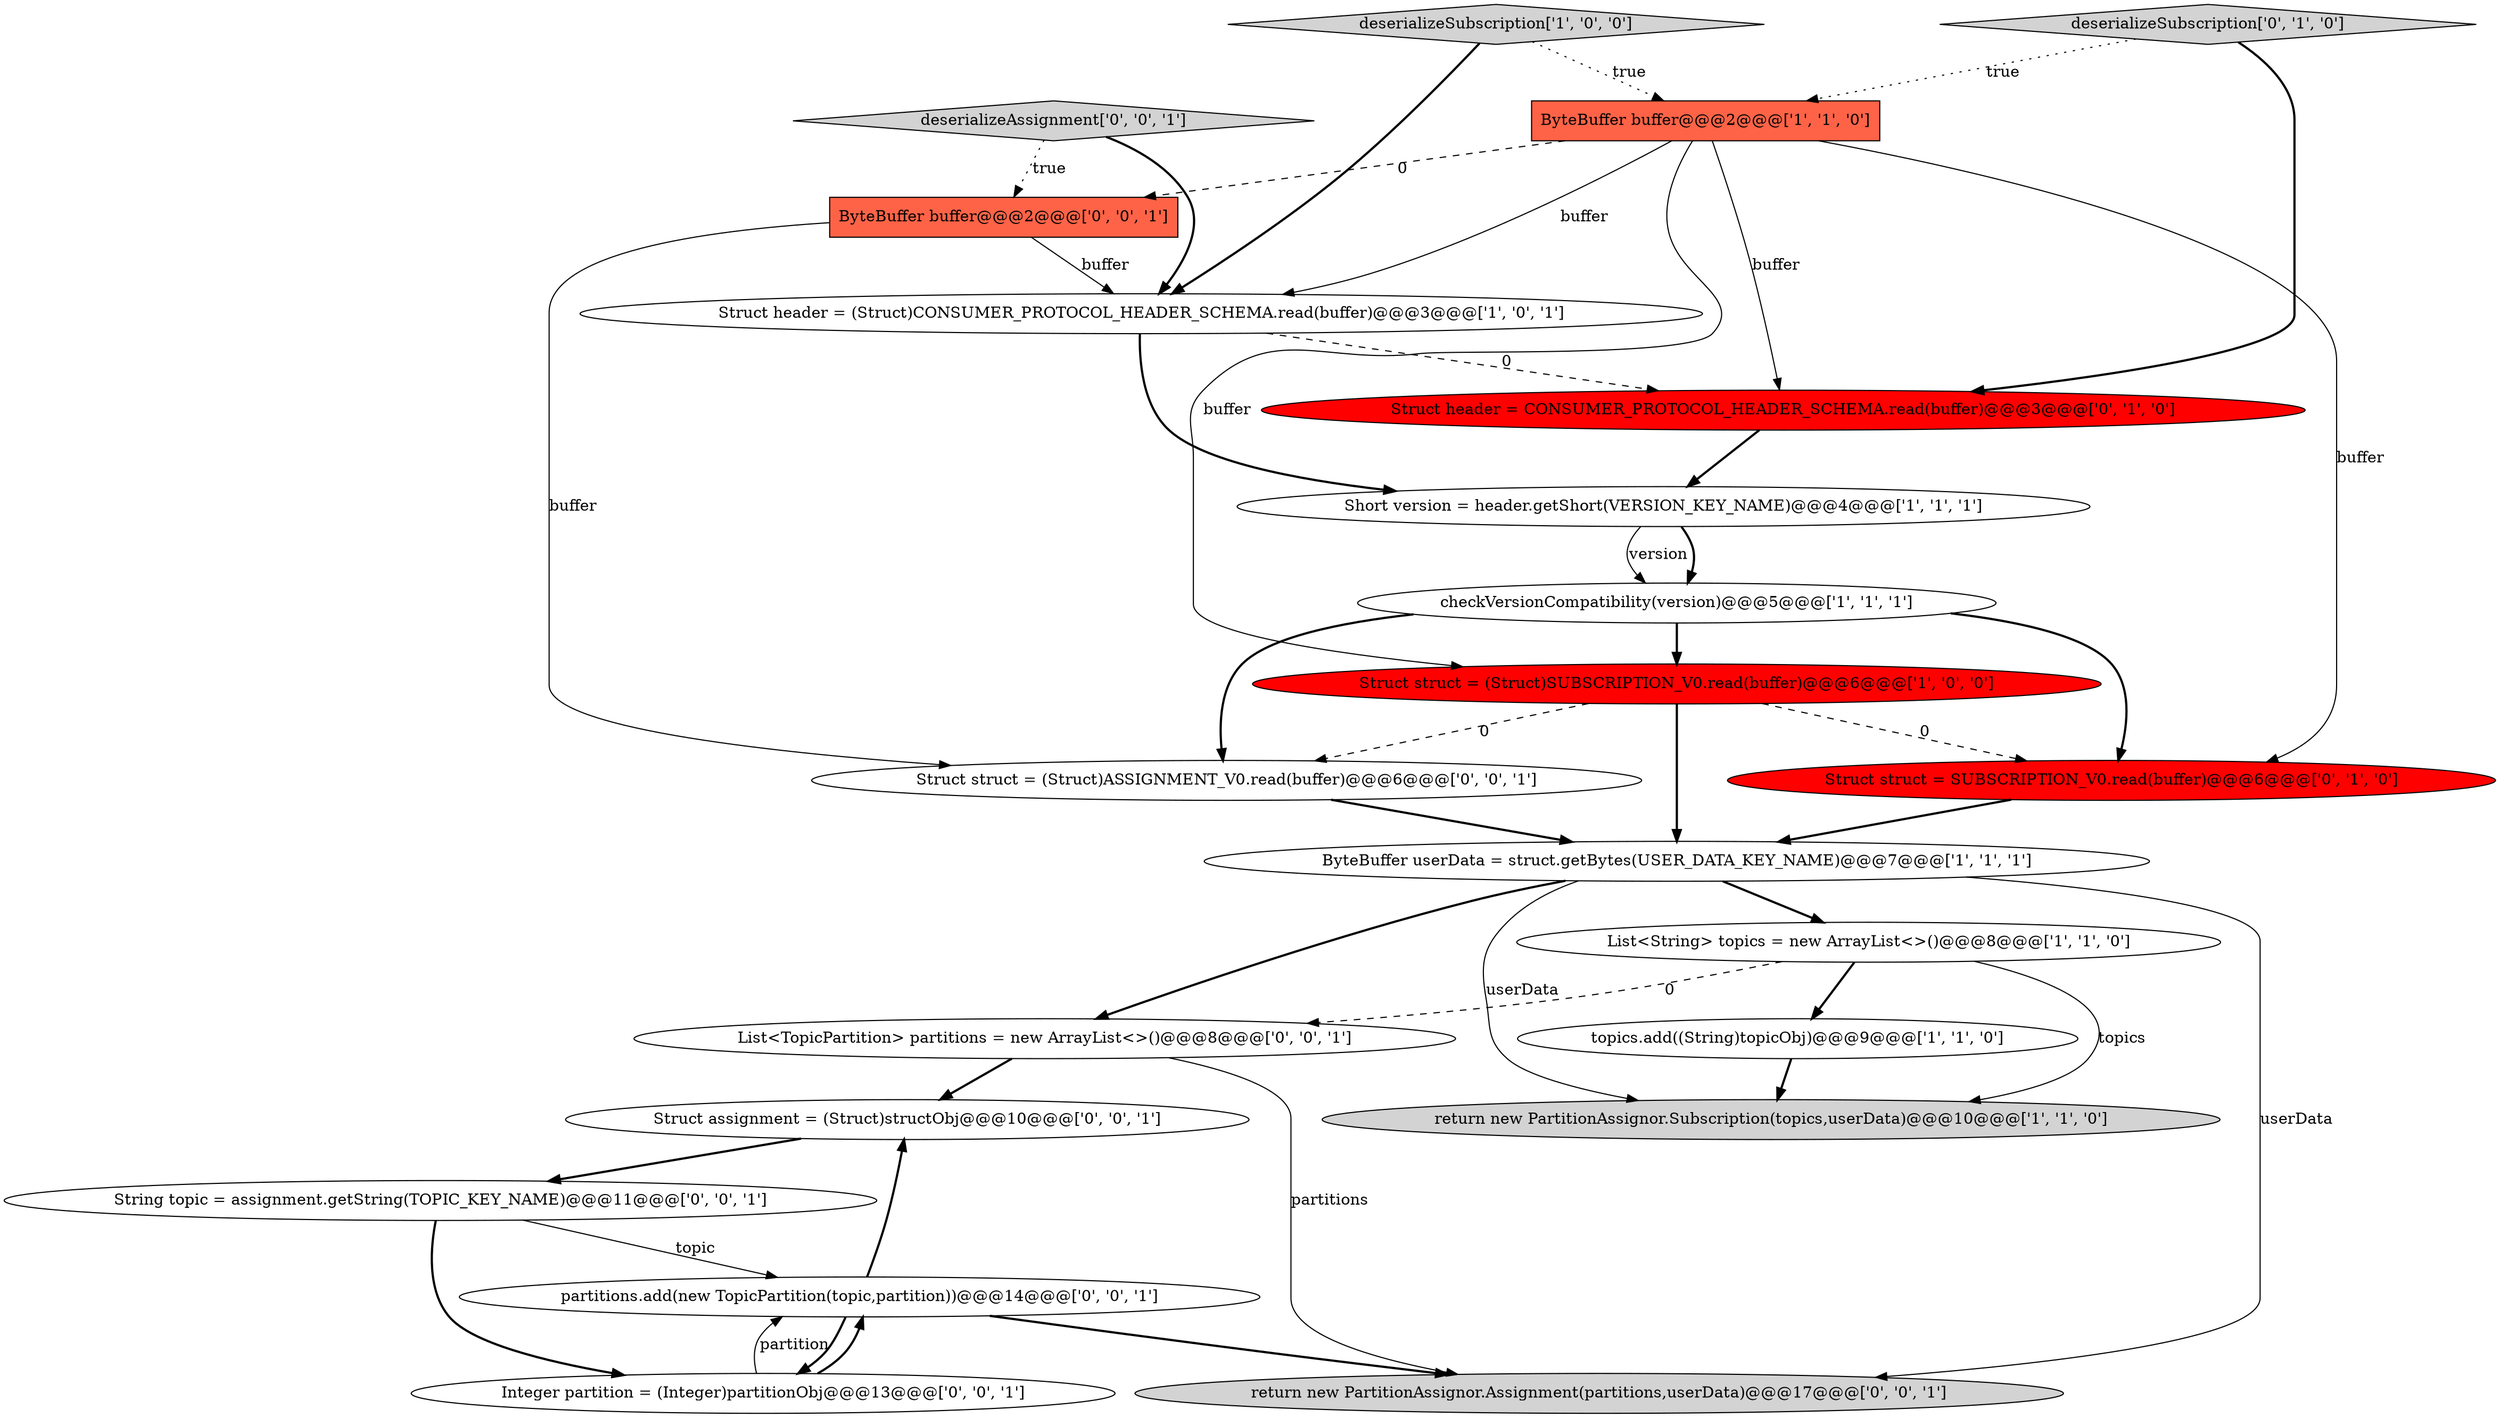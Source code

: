 digraph {
10 [style = filled, label = "deserializeSubscription['0', '1', '0']", fillcolor = lightgray, shape = diamond image = "AAA0AAABBB2BBB"];
12 [style = filled, label = "Struct header = CONSUMER_PROTOCOL_HEADER_SCHEMA.read(buffer)@@@3@@@['0', '1', '0']", fillcolor = red, shape = ellipse image = "AAA1AAABBB2BBB"];
11 [style = filled, label = "Struct struct = SUBSCRIPTION_V0.read(buffer)@@@6@@@['0', '1', '0']", fillcolor = red, shape = ellipse image = "AAA1AAABBB2BBB"];
0 [style = filled, label = "ByteBuffer buffer@@@2@@@['1', '1', '0']", fillcolor = tomato, shape = box image = "AAA0AAABBB1BBB"];
8 [style = filled, label = "deserializeSubscription['1', '0', '0']", fillcolor = lightgray, shape = diamond image = "AAA0AAABBB1BBB"];
3 [style = filled, label = "Short version = header.getShort(VERSION_KEY_NAME)@@@4@@@['1', '1', '1']", fillcolor = white, shape = ellipse image = "AAA0AAABBB1BBB"];
13 [style = filled, label = "String topic = assignment.getString(TOPIC_KEY_NAME)@@@11@@@['0', '0', '1']", fillcolor = white, shape = ellipse image = "AAA0AAABBB3BBB"];
16 [style = filled, label = "ByteBuffer buffer@@@2@@@['0', '0', '1']", fillcolor = tomato, shape = box image = "AAA0AAABBB3BBB"];
9 [style = filled, label = "Struct header = (Struct)CONSUMER_PROTOCOL_HEADER_SCHEMA.read(buffer)@@@3@@@['1', '0', '1']", fillcolor = white, shape = ellipse image = "AAA0AAABBB1BBB"];
4 [style = filled, label = "ByteBuffer userData = struct.getBytes(USER_DATA_KEY_NAME)@@@7@@@['1', '1', '1']", fillcolor = white, shape = ellipse image = "AAA0AAABBB1BBB"];
21 [style = filled, label = "partitions.add(new TopicPartition(topic,partition))@@@14@@@['0', '0', '1']", fillcolor = white, shape = ellipse image = "AAA0AAABBB3BBB"];
2 [style = filled, label = "topics.add((String)topicObj)@@@9@@@['1', '1', '0']", fillcolor = white, shape = ellipse image = "AAA0AAABBB1BBB"];
5 [style = filled, label = "return new PartitionAssignor.Subscription(topics,userData)@@@10@@@['1', '1', '0']", fillcolor = lightgray, shape = ellipse image = "AAA0AAABBB1BBB"];
18 [style = filled, label = "List<TopicPartition> partitions = new ArrayList<>()@@@8@@@['0', '0', '1']", fillcolor = white, shape = ellipse image = "AAA0AAABBB3BBB"];
1 [style = filled, label = "List<String> topics = new ArrayList<>()@@@8@@@['1', '1', '0']", fillcolor = white, shape = ellipse image = "AAA0AAABBB1BBB"];
17 [style = filled, label = "Struct assignment = (Struct)structObj@@@10@@@['0', '0', '1']", fillcolor = white, shape = ellipse image = "AAA0AAABBB3BBB"];
20 [style = filled, label = "Struct struct = (Struct)ASSIGNMENT_V0.read(buffer)@@@6@@@['0', '0', '1']", fillcolor = white, shape = ellipse image = "AAA0AAABBB3BBB"];
7 [style = filled, label = "Struct struct = (Struct)SUBSCRIPTION_V0.read(buffer)@@@6@@@['1', '0', '0']", fillcolor = red, shape = ellipse image = "AAA1AAABBB1BBB"];
14 [style = filled, label = "deserializeAssignment['0', '0', '1']", fillcolor = lightgray, shape = diamond image = "AAA0AAABBB3BBB"];
15 [style = filled, label = "return new PartitionAssignor.Assignment(partitions,userData)@@@17@@@['0', '0', '1']", fillcolor = lightgray, shape = ellipse image = "AAA0AAABBB3BBB"];
19 [style = filled, label = "Integer partition = (Integer)partitionObj@@@13@@@['0', '0', '1']", fillcolor = white, shape = ellipse image = "AAA0AAABBB3BBB"];
6 [style = filled, label = "checkVersionCompatibility(version)@@@5@@@['1', '1', '1']", fillcolor = white, shape = ellipse image = "AAA0AAABBB1BBB"];
21->19 [style = bold, label=""];
21->15 [style = bold, label=""];
11->4 [style = bold, label=""];
0->16 [style = dashed, label="0"];
7->11 [style = dashed, label="0"];
18->17 [style = bold, label=""];
7->20 [style = dashed, label="0"];
3->6 [style = bold, label=""];
4->18 [style = bold, label=""];
1->18 [style = dashed, label="0"];
0->12 [style = solid, label="buffer"];
7->4 [style = bold, label=""];
4->5 [style = solid, label="userData"];
16->9 [style = solid, label="buffer"];
1->5 [style = solid, label="topics"];
4->15 [style = solid, label="userData"];
16->20 [style = solid, label="buffer"];
20->4 [style = bold, label=""];
0->11 [style = solid, label="buffer"];
6->20 [style = bold, label=""];
14->16 [style = dotted, label="true"];
13->19 [style = bold, label=""];
18->15 [style = solid, label="partitions"];
0->9 [style = solid, label="buffer"];
10->12 [style = bold, label=""];
6->11 [style = bold, label=""];
19->21 [style = solid, label="partition"];
3->6 [style = solid, label="version"];
8->9 [style = bold, label=""];
9->3 [style = bold, label=""];
10->0 [style = dotted, label="true"];
14->9 [style = bold, label=""];
8->0 [style = dotted, label="true"];
4->1 [style = bold, label=""];
1->2 [style = bold, label=""];
12->3 [style = bold, label=""];
17->13 [style = bold, label=""];
9->12 [style = dashed, label="0"];
6->7 [style = bold, label=""];
21->17 [style = bold, label=""];
0->7 [style = solid, label="buffer"];
13->21 [style = solid, label="topic"];
2->5 [style = bold, label=""];
19->21 [style = bold, label=""];
}
